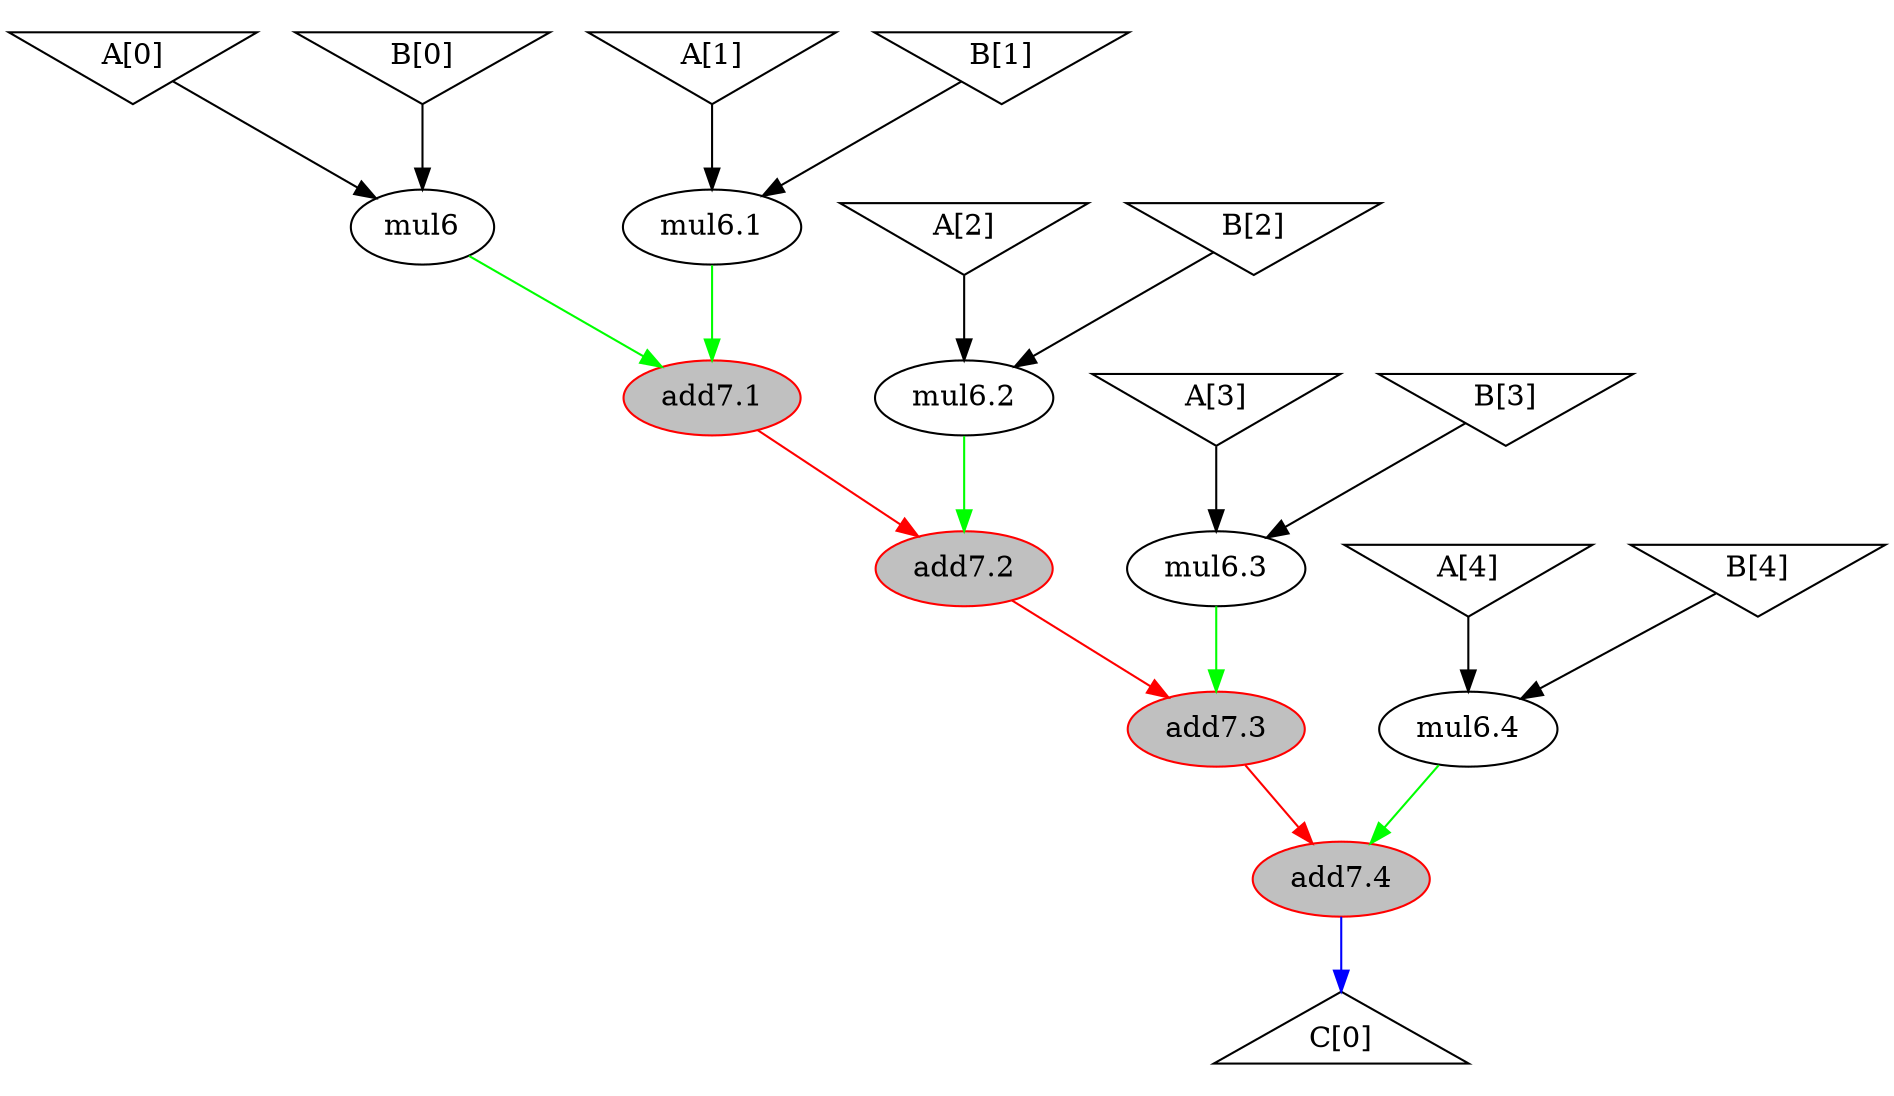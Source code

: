 digraph G {
0[label="A[0]";shape=invtriangle];
1[label="B[0]";shape=invtriangle];
2[label="mul6";shape=ellipse];
3[label="A[1]";shape=invtriangle];
4[label="B[1]";shape=invtriangle];
5[label="mul6.1";shape=ellipse];
6[color=red;style=filled;fillcolor=grey;label="add7.1";shape=ellipse];
7[label="A[2]";shape=invtriangle];
8[label="B[2]";shape=invtriangle];
9[label="mul6.2";shape=ellipse];
10[color=red;style=filled;fillcolor=grey;label="add7.2";shape=ellipse];
11[label="A[3]";shape=invtriangle];
12[label="B[3]";shape=invtriangle];
13[label="mul6.3";shape=ellipse];
14[color=red;style=filled;fillcolor=grey;label="add7.3";shape=ellipse];
15[label="A[4]";shape=invtriangle];
16[label="B[4]";shape=invtriangle];
17[label="mul6.4";shape=ellipse];
18[color=red;style=filled;fillcolor=grey;label="add7.4";shape=ellipse];
19[label="C[0]";shape=triangle];
0->2 ;
1->2 ;
3->5 ;
4->5 ;
2->6 [color=green];
5->6 [color=green];
7->9 ;
8->9 ;
6->10 [color=red];
9->10 [color=green];
11->13 ;
12->13 ;
10->14 [color=red];
13->14 [color=green];
15->17 ;
16->17 ;
14->18 [color=red];
17->18 [color=green];
18->19 [color=blue];
}
